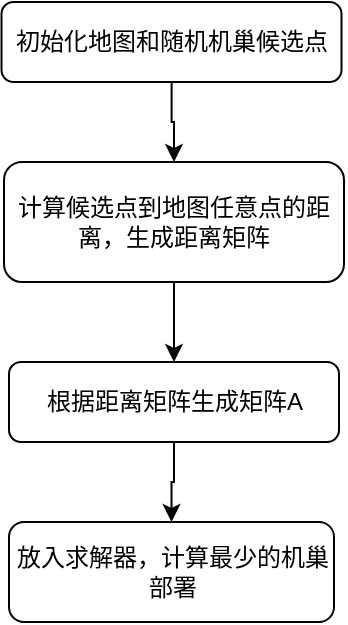 <mxfile version="26.0.6">
  <diagram id="C5RBs43oDa-KdzZeNtuy" name="Page-1">
    <mxGraphModel dx="1050" dy="538" grid="1" gridSize="10" guides="1" tooltips="1" connect="1" arrows="1" fold="1" page="1" pageScale="1" pageWidth="827" pageHeight="1169" math="0" shadow="0">
      <root>
        <mxCell id="WIyWlLk6GJQsqaUBKTNV-0" />
        <mxCell id="WIyWlLk6GJQsqaUBKTNV-1" parent="WIyWlLk6GJQsqaUBKTNV-0" />
        <mxCell id="ZRiODIRtR-y07qntYdJK-3" value="" style="edgeStyle=orthogonalEdgeStyle;rounded=0;orthogonalLoop=1;jettySize=auto;html=1;" edge="1" parent="WIyWlLk6GJQsqaUBKTNV-1" source="WIyWlLk6GJQsqaUBKTNV-3" target="ZRiODIRtR-y07qntYdJK-2">
          <mxGeometry relative="1" as="geometry" />
        </mxCell>
        <mxCell id="WIyWlLk6GJQsqaUBKTNV-3" value="初始化地图和随机机巢候选点" style="rounded=1;whiteSpace=wrap;html=1;fontSize=12;glass=0;strokeWidth=1;shadow=0;" parent="WIyWlLk6GJQsqaUBKTNV-1" vertex="1">
          <mxGeometry x="133.75" y="80" width="170" height="40" as="geometry" />
        </mxCell>
        <mxCell id="ZRiODIRtR-y07qntYdJK-5" value="" style="edgeStyle=orthogonalEdgeStyle;rounded=0;orthogonalLoop=1;jettySize=auto;html=1;" edge="1" parent="WIyWlLk6GJQsqaUBKTNV-1" source="ZRiODIRtR-y07qntYdJK-2" target="ZRiODIRtR-y07qntYdJK-4">
          <mxGeometry relative="1" as="geometry" />
        </mxCell>
        <mxCell id="ZRiODIRtR-y07qntYdJK-2" value="计算候选点到地图任意点的距离，生成距离矩阵" style="whiteSpace=wrap;html=1;rounded=1;glass=0;strokeWidth=1;shadow=0;" vertex="1" parent="WIyWlLk6GJQsqaUBKTNV-1">
          <mxGeometry x="135" y="160" width="170" height="60" as="geometry" />
        </mxCell>
        <mxCell id="ZRiODIRtR-y07qntYdJK-7" value="" style="edgeStyle=orthogonalEdgeStyle;rounded=0;orthogonalLoop=1;jettySize=auto;html=1;" edge="1" parent="WIyWlLk6GJQsqaUBKTNV-1" source="ZRiODIRtR-y07qntYdJK-4" target="ZRiODIRtR-y07qntYdJK-6">
          <mxGeometry relative="1" as="geometry" />
        </mxCell>
        <mxCell id="ZRiODIRtR-y07qntYdJK-4" value="根据距离矩阵生成矩阵A" style="whiteSpace=wrap;html=1;rounded=1;glass=0;strokeWidth=1;shadow=0;" vertex="1" parent="WIyWlLk6GJQsqaUBKTNV-1">
          <mxGeometry x="137.5" y="260" width="165" height="40" as="geometry" />
        </mxCell>
        <mxCell id="ZRiODIRtR-y07qntYdJK-6" value="放入求解器，计算最少的机巢部署" style="whiteSpace=wrap;html=1;rounded=1;glass=0;strokeWidth=1;shadow=0;" vertex="1" parent="WIyWlLk6GJQsqaUBKTNV-1">
          <mxGeometry x="137.5" y="340" width="162.5" height="50" as="geometry" />
        </mxCell>
      </root>
    </mxGraphModel>
  </diagram>
</mxfile>
